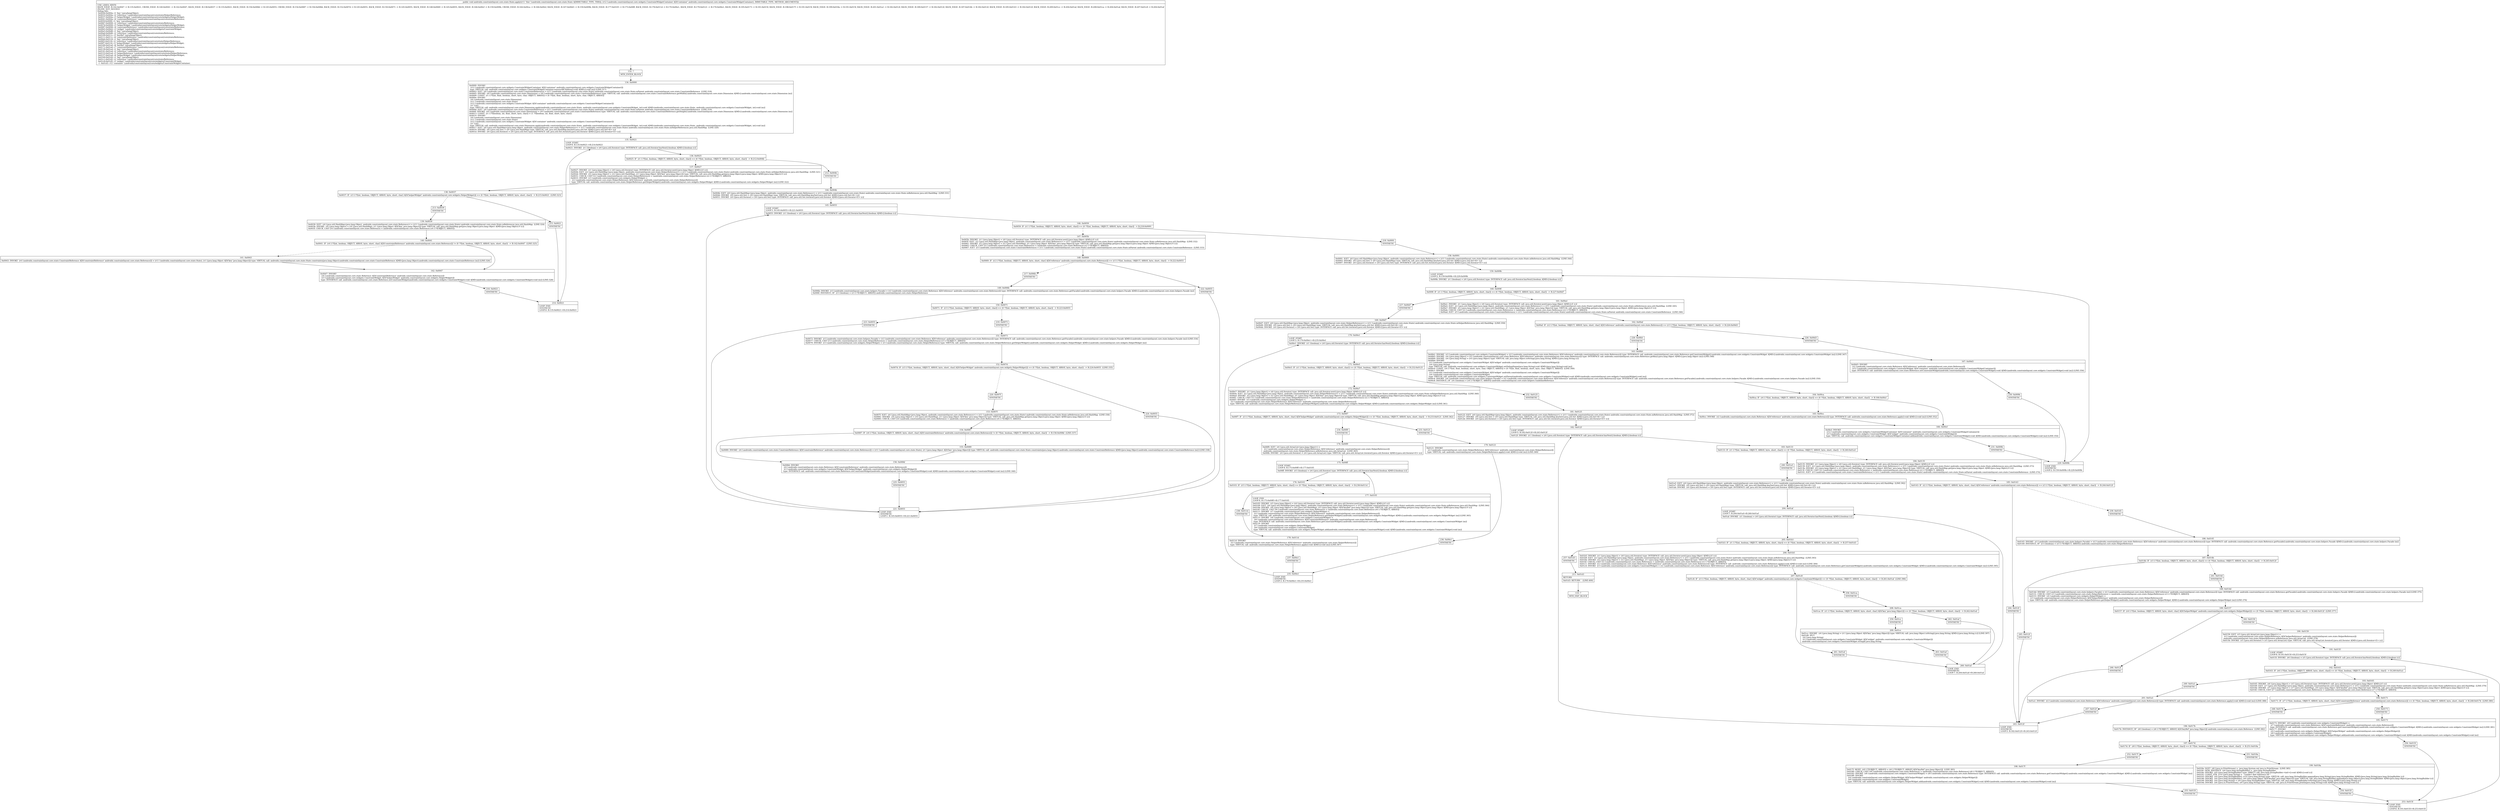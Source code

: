 digraph "CFG forandroidx.constraintlayout.core.state.State.apply(Landroidx\/constraintlayout\/core\/widgets\/ConstraintWidgetContainer;)V" {
Node_132 [shape=record,label="{132\:\ ?|MTH_ENTER_BLOCK\l}"];
Node_134 [shape=record,label="{134\:\ 0x0000|0x0000: INVOKE  \l  (r12 I:androidx.constraintlayout.core.widgets.ConstraintWidgetContainer A[D('container' androidx.constraintlayout.core.widgets.ConstraintWidgetContainer)])\l type: VIRTUAL call: androidx.constraintlayout.core.widgets.ConstraintWidgetContainer.removeAllChildren():void A[MD:():void (m)] (LINE:317)\l0x0003: IGET  (r0 I:androidx.constraintlayout.core.state.ConstraintReference) = (r11 I:androidx.constraintlayout.core.state.State) androidx.constraintlayout.core.state.State.mParent androidx.constraintlayout.core.state.ConstraintReference  (LINE:318)\l0x0005: INVOKE  (r0 I:androidx.constraintlayout.core.state.Dimension) = (r0 I:androidx.constraintlayout.core.state.ConstraintReference) type: VIRTUAL call: androidx.constraintlayout.core.state.ConstraintReference.getWidth():androidx.constraintlayout.core.state.Dimension A[MD:():androidx.constraintlayout.core.state.Dimension (m)]\l0x0009: CONST  (r1 I:??[int, float, boolean, short, byte, char, OBJECT, ARRAY]) = (0 ??[int, float, boolean, short, byte, char, OBJECT, ARRAY]) \l0x000a: INVOKE  \l  (r0 I:androidx.constraintlayout.core.state.Dimension)\l  (r11 I:androidx.constraintlayout.core.state.State)\l  (r12 I:androidx.constraintlayout.core.widgets.ConstraintWidget A[D('container' androidx.constraintlayout.core.widgets.ConstraintWidgetContainer)])\l  (r1 I:int)\l type: VIRTUAL call: androidx.constraintlayout.core.state.Dimension.apply(androidx.constraintlayout.core.state.State, androidx.constraintlayout.core.widgets.ConstraintWidget, int):void A[MD:(androidx.constraintlayout.core.state.State, androidx.constraintlayout.core.widgets.ConstraintWidget, int):void (m)]\l0x000d: IGET  (r0 I:androidx.constraintlayout.core.state.ConstraintReference) = (r11 I:androidx.constraintlayout.core.state.State) androidx.constraintlayout.core.state.State.mParent androidx.constraintlayout.core.state.ConstraintReference  (LINE:319)\l0x000f: INVOKE  (r0 I:androidx.constraintlayout.core.state.Dimension) = (r0 I:androidx.constraintlayout.core.state.ConstraintReference) type: VIRTUAL call: androidx.constraintlayout.core.state.ConstraintReference.getHeight():androidx.constraintlayout.core.state.Dimension A[MD:():androidx.constraintlayout.core.state.Dimension (m)]\l0x0013: CONST  (r1 I:??[boolean, int, float, short, byte, char]) = (1 ??[boolean, int, float, short, byte, char]) \l0x0014: INVOKE  \l  (r0 I:androidx.constraintlayout.core.state.Dimension)\l  (r11 I:androidx.constraintlayout.core.state.State)\l  (r12 I:androidx.constraintlayout.core.widgets.ConstraintWidget A[D('container' androidx.constraintlayout.core.widgets.ConstraintWidgetContainer)])\l  (r1 I:int)\l type: VIRTUAL call: androidx.constraintlayout.core.state.Dimension.apply(androidx.constraintlayout.core.state.State, androidx.constraintlayout.core.widgets.ConstraintWidget, int):void A[MD:(androidx.constraintlayout.core.state.State, androidx.constraintlayout.core.widgets.ConstraintWidget, int):void (m)]\l0x0017: IGET  (r0 I:java.util.HashMap\<java.lang.Object, androidx.constraintlayout.core.state.HelperReference\>) = (r11 I:androidx.constraintlayout.core.state.State) androidx.constraintlayout.core.state.State.mHelperReferences java.util.HashMap  (LINE:320)\l0x0019: INVOKE  (r0 I:java.util.Set) = (r0 I:java.util.HashMap) type: VIRTUAL call: java.util.HashMap.keySet():java.util.Set A[MD:():java.util.Set\<K\> (c)]\l0x001d: INVOKE  (r0 I:java.util.Iterator) = (r0 I:java.util.Set) type: INTERFACE call: java.util.Set.iterator():java.util.Iterator A[MD:():java.util.Iterator\<E\> (c)]\l}"];
Node_135 [shape=record,label="{135\:\ 0x0021|LOOP_START\lLOOP:0: B:135:0x0021\-\>B:214:0x0021\l|0x0021: INVOKE  (r1 I:boolean) = (r0 I:java.util.Iterator) type: INTERFACE call: java.util.Iterator.hasNext():boolean A[MD:():boolean (c)]\l}"];
Node_136 [shape=record,label="{136\:\ 0x0025|0x0025: IF  (r1 I:??[int, boolean, OBJECT, ARRAY, byte, short, char]) == (0 ??[int, boolean, OBJECT, ARRAY, byte, short, char])  \-\> B:212:0x004b \l}"];
Node_137 [shape=record,label="{137\:\ 0x0027|0x0027: INVOKE  (r1 I:java.lang.Object) = (r0 I:java.util.Iterator) type: INTERFACE call: java.util.Iterator.next():java.lang.Object A[MD:():E (c)]\l0x002b: IGET  (r2 I:java.util.HashMap\<java.lang.Object, androidx.constraintlayout.core.state.HelperReference\>) = (r11 I:androidx.constraintlayout.core.state.State) androidx.constraintlayout.core.state.State.mHelperReferences java.util.HashMap  (LINE:321)\l0x002d: INVOKE  (r2 I:java.lang.Object) = (r2 I:java.util.HashMap), (r1 I:java.lang.Object A[D('key' java.lang.Object)]) type: VIRTUAL call: java.util.HashMap.get(java.lang.Object):java.lang.Object A[MD:(java.lang.Object):V (c)]\l0x0031: CHECK_CAST (r2 I:androidx.constraintlayout.core.state.HelperReference) = (androidx.constraintlayout.core.state.HelperReference) (r2 I:??[OBJECT, ARRAY]) \l0x0033: INVOKE  (r3 I:androidx.constraintlayout.core.widgets.HelperWidget) = \l  (r2 I:androidx.constraintlayout.core.state.HelperReference A[D('reference' androidx.constraintlayout.core.state.HelperReference)])\l type: VIRTUAL call: androidx.constraintlayout.core.state.HelperReference.getHelperWidget():androidx.constraintlayout.core.widgets.HelperWidget A[MD:():androidx.constraintlayout.core.widgets.HelperWidget (m)] (LINE:322)\l}"];
Node_138 [shape=record,label="{138\:\ 0x0037|0x0037: IF  (r3 I:??[int, boolean, OBJECT, ARRAY, byte, short, char] A[D('helperWidget' androidx.constraintlayout.core.widgets.HelperWidget)]) == (0 ??[int, boolean, OBJECT, ARRAY, byte, short, char])  \-\> B:215:0x0021  (LINE:323)\l}"];
Node_213 [shape=record,label="{213\:\ 0x0039|SYNTHETIC\l}"];
Node_139 [shape=record,label="{139\:\ 0x0039|0x0039: IGET  (r4 I:java.util.HashMap\<java.lang.Object, androidx.constraintlayout.core.state.Reference\>) = (r11 I:androidx.constraintlayout.core.state.State) androidx.constraintlayout.core.state.State.mReferences java.util.HashMap  (LINE:324)\l0x003b: INVOKE  (r4 I:java.lang.Object) = (r4 I:java.util.HashMap), (r1 I:java.lang.Object A[D('key' java.lang.Object)]) type: VIRTUAL call: java.util.HashMap.get(java.lang.Object):java.lang.Object A[MD:(java.lang.Object):V (c)]\l0x003f: CHECK_CAST (r4 I:androidx.constraintlayout.core.state.Reference) = (androidx.constraintlayout.core.state.Reference) (r4 I:??[OBJECT, ARRAY]) \l}"];
Node_140 [shape=record,label="{140\:\ 0x0041|0x0041: IF  (r4 I:??[int, boolean, OBJECT, ARRAY, byte, short, char] A[D('constraintReference' androidx.constraintlayout.core.state.Reference)]) != (0 ??[int, boolean, OBJECT, ARRAY, byte, short, char])  \-\> B:142:0x0047  (LINE:325)\l}"];
Node_141 [shape=record,label="{141\:\ 0x0043|0x0043: INVOKE  (r4 I:androidx.constraintlayout.core.state.ConstraintReference A[D('constraintReference' androidx.constraintlayout.core.state.Reference)]) = (r11 I:androidx.constraintlayout.core.state.State), (r1 I:java.lang.Object A[D('key' java.lang.Object)]) type: VIRTUAL call: androidx.constraintlayout.core.state.State.constraints(java.lang.Object):androidx.constraintlayout.core.state.ConstraintReference A[MD:(java.lang.Object):androidx.constraintlayout.core.state.ConstraintReference (m)] (LINE:326)\l}"];
Node_142 [shape=record,label="{142\:\ 0x0047|0x0047: INVOKE  \l  (r4 I:androidx.constraintlayout.core.state.Reference A[D('constraintReference' androidx.constraintlayout.core.state.Reference)])\l  (r3 I:androidx.constraintlayout.core.widgets.ConstraintWidget A[D('helperWidget' androidx.constraintlayout.core.widgets.HelperWidget)])\l type: INTERFACE call: androidx.constraintlayout.core.state.Reference.setConstraintWidget(androidx.constraintlayout.core.widgets.ConstraintWidget):void A[MD:(androidx.constraintlayout.core.widgets.ConstraintWidget):void (m)] (LINE:328)\l}"];
Node_216 [shape=record,label="{216\:\ 0x0021|SYNTHETIC\l}"];
Node_214 [shape=record,label="{214\:\ 0x0021|LOOP_END\lSYNTHETIC\lLOOP:0: B:135:0x0021\-\>B:214:0x0021\l}"];
Node_215 [shape=record,label="{215\:\ 0x0021|SYNTHETIC\l}"];
Node_212 [shape=record,label="{212\:\ 0x004b|SYNTHETIC\l}"];
Node_144 [shape=record,label="{144\:\ 0x004b|0x004b: IGET  (r0 I:java.util.HashMap\<java.lang.Object, androidx.constraintlayout.core.state.Reference\>) = (r11 I:androidx.constraintlayout.core.state.State) androidx.constraintlayout.core.state.State.mReferences java.util.HashMap  (LINE:331)\l0x004d: INVOKE  (r0 I:java.util.Set) = (r0 I:java.util.HashMap) type: VIRTUAL call: java.util.HashMap.keySet():java.util.Set A[MD:():java.util.Set\<K\> (c)]\l0x0051: INVOKE  (r0 I:java.util.Iterator) = (r0 I:java.util.Set) type: INTERFACE call: java.util.Set.iterator():java.util.Iterator A[MD:():java.util.Iterator\<E\> (c)]\l}"];
Node_145 [shape=record,label="{145\:\ 0x0055|LOOP_START\lLOOP:1: B:145:0x0055\-\>B:221:0x0055\l|0x0055: INVOKE  (r1 I:boolean) = (r0 I:java.util.Iterator) type: INTERFACE call: java.util.Iterator.hasNext():boolean A[MD:():boolean (c)]\l}"];
Node_146 [shape=record,label="{146\:\ 0x0059|0x0059: IF  (r1 I:??[int, boolean, OBJECT, ARRAY, byte, short, char]) == (0 ??[int, boolean, OBJECT, ARRAY, byte, short, char])  \-\> B:218:0x0091 \l}"];
Node_147 [shape=record,label="{147\:\ 0x005b|0x005b: INVOKE  (r1 I:java.lang.Object) = (r0 I:java.util.Iterator) type: INTERFACE call: java.util.Iterator.next():java.lang.Object A[MD:():E (c)]\l0x005f: IGET  (r2 I:java.util.HashMap\<java.lang.Object, androidx.constraintlayout.core.state.Reference\>) = (r11 I:androidx.constraintlayout.core.state.State) androidx.constraintlayout.core.state.State.mReferences java.util.HashMap  (LINE:332)\l0x0061: INVOKE  (r2 I:java.lang.Object) = (r2 I:java.util.HashMap), (r1 I:java.lang.Object A[D('key' java.lang.Object)]) type: VIRTUAL call: java.util.HashMap.get(java.lang.Object):java.lang.Object A[MD:(java.lang.Object):V (c)]\l0x0065: CHECK_CAST (r2 I:androidx.constraintlayout.core.state.Reference) = (androidx.constraintlayout.core.state.Reference) (r2 I:??[OBJECT, ARRAY]) \l0x0067: IGET  (r3 I:androidx.constraintlayout.core.state.ConstraintReference) = (r11 I:androidx.constraintlayout.core.state.State) androidx.constraintlayout.core.state.State.mParent androidx.constraintlayout.core.state.ConstraintReference  (LINE:333)\l}"];
Node_148 [shape=record,label="{148\:\ 0x0069|0x0069: IF  (r2 I:??[int, boolean, OBJECT, ARRAY, byte, short, char] A[D('reference' androidx.constraintlayout.core.state.Reference)]) == (r3 I:??[int, boolean, OBJECT, ARRAY, byte, short, char])  \-\> B:222:0x0055 \l}"];
Node_217 [shape=record,label="{217\:\ 0x006b|SYNTHETIC\l}"];
Node_149 [shape=record,label="{149\:\ 0x006b|0x006b: INVOKE  (r3 I:androidx.constraintlayout.core.state.helpers.Facade) = (r2 I:androidx.constraintlayout.core.state.Reference A[D('reference' androidx.constraintlayout.core.state.Reference)]) type: INTERFACE call: androidx.constraintlayout.core.state.Reference.getFacade():androidx.constraintlayout.core.state.helpers.Facade A[MD:():androidx.constraintlayout.core.state.helpers.Facade (m)]\l0x006f: INSTANCE_OF  (r3 I:boolean) = (r3 I:??[OBJECT, ARRAY]) androidx.constraintlayout.core.state.HelperReference \l}"];
Node_150 [shape=record,label="{150\:\ 0x0071|0x0071: IF  (r3 I:??[int, boolean, OBJECT, ARRAY, byte, short, char]) == (0 ??[int, boolean, OBJECT, ARRAY, byte, short, char])  \-\> B:223:0x0055 \l}"];
Node_219 [shape=record,label="{219\:\ 0x0073|SYNTHETIC\l}"];
Node_151 [shape=record,label="{151\:\ 0x0073|0x0073: INVOKE  (r3 I:androidx.constraintlayout.core.state.helpers.Facade) = (r2 I:androidx.constraintlayout.core.state.Reference A[D('reference' androidx.constraintlayout.core.state.Reference)]) type: INTERFACE call: androidx.constraintlayout.core.state.Reference.getFacade():androidx.constraintlayout.core.state.helpers.Facade A[MD:():androidx.constraintlayout.core.state.helpers.Facade (m)] (LINE:334)\l0x0077: CHECK_CAST (r3 I:androidx.constraintlayout.core.state.HelperReference) = (androidx.constraintlayout.core.state.HelperReference) (r3 I:??[OBJECT, ARRAY]) \l0x0079: INVOKE  (r3 I:androidx.constraintlayout.core.widgets.HelperWidget) = (r3 I:androidx.constraintlayout.core.state.HelperReference) type: VIRTUAL call: androidx.constraintlayout.core.state.HelperReference.getHelperWidget():androidx.constraintlayout.core.widgets.HelperWidget A[MD:():androidx.constraintlayout.core.widgets.HelperWidget (m)]\l}"];
Node_152 [shape=record,label="{152\:\ 0x007d|0x007d: IF  (r3 I:??[int, boolean, OBJECT, ARRAY, byte, short, char] A[D('helperWidget' androidx.constraintlayout.core.widgets.HelperWidget)]) == (0 ??[int, boolean, OBJECT, ARRAY, byte, short, char])  \-\> B:224:0x0055  (LINE:335)\l}"];
Node_220 [shape=record,label="{220\:\ 0x007f|SYNTHETIC\l}"];
Node_153 [shape=record,label="{153\:\ 0x007f|0x007f: IGET  (r4 I:java.util.HashMap\<java.lang.Object, androidx.constraintlayout.core.state.Reference\>) = (r11 I:androidx.constraintlayout.core.state.State) androidx.constraintlayout.core.state.State.mReferences java.util.HashMap  (LINE:336)\l0x0081: INVOKE  (r4 I:java.lang.Object) = (r4 I:java.util.HashMap), (r1 I:java.lang.Object A[D('key' java.lang.Object)]) type: VIRTUAL call: java.util.HashMap.get(java.lang.Object):java.lang.Object A[MD:(java.lang.Object):V (c)]\l0x0085: CHECK_CAST (r4 I:androidx.constraintlayout.core.state.Reference) = (androidx.constraintlayout.core.state.Reference) (r4 I:??[OBJECT, ARRAY]) \l}"];
Node_154 [shape=record,label="{154\:\ 0x0087|0x0087: IF  (r4 I:??[int, boolean, OBJECT, ARRAY, byte, short, char] A[D('constraintReference' androidx.constraintlayout.core.state.Reference)]) != (0 ??[int, boolean, OBJECT, ARRAY, byte, short, char])  \-\> B:156:0x008d  (LINE:337)\l}"];
Node_155 [shape=record,label="{155\:\ 0x0089|0x0089: INVOKE  (r4 I:androidx.constraintlayout.core.state.ConstraintReference A[D('constraintReference' androidx.constraintlayout.core.state.Reference)]) = (r11 I:androidx.constraintlayout.core.state.State), (r1 I:java.lang.Object A[D('key' java.lang.Object)]) type: VIRTUAL call: androidx.constraintlayout.core.state.State.constraints(java.lang.Object):androidx.constraintlayout.core.state.ConstraintReference A[MD:(java.lang.Object):androidx.constraintlayout.core.state.ConstraintReference (m)] (LINE:338)\l}"];
Node_156 [shape=record,label="{156\:\ 0x008d|0x008d: INVOKE  \l  (r4 I:androidx.constraintlayout.core.state.Reference A[D('constraintReference' androidx.constraintlayout.core.state.Reference)])\l  (r3 I:androidx.constraintlayout.core.widgets.ConstraintWidget A[D('helperWidget' androidx.constraintlayout.core.widgets.HelperWidget)])\l type: INTERFACE call: androidx.constraintlayout.core.state.Reference.setConstraintWidget(androidx.constraintlayout.core.widgets.ConstraintWidget):void A[MD:(androidx.constraintlayout.core.widgets.ConstraintWidget):void (m)] (LINE:340)\l}"];
Node_225 [shape=record,label="{225\:\ 0x0055|SYNTHETIC\l}"];
Node_221 [shape=record,label="{221\:\ 0x0055|LOOP_END\lSYNTHETIC\lLOOP:1: B:145:0x0055\-\>B:221:0x0055\l}"];
Node_224 [shape=record,label="{224\:\ 0x0055|SYNTHETIC\l}"];
Node_223 [shape=record,label="{223\:\ 0x0055|SYNTHETIC\l}"];
Node_222 [shape=record,label="{222\:\ 0x0055|SYNTHETIC\l}"];
Node_218 [shape=record,label="{218\:\ 0x0091|SYNTHETIC\l}"];
Node_158 [shape=record,label="{158\:\ 0x0091|0x0091: IGET  (r0 I:java.util.HashMap\<java.lang.Object, androidx.constraintlayout.core.state.Reference\>) = (r11 I:androidx.constraintlayout.core.state.State) androidx.constraintlayout.core.state.State.mReferences java.util.HashMap  (LINE:344)\l0x0093: INVOKE  (r0 I:java.util.Set) = (r0 I:java.util.HashMap) type: VIRTUAL call: java.util.HashMap.keySet():java.util.Set A[MD:():java.util.Set\<K\> (c)]\l0x0097: INVOKE  (r0 I:java.util.Iterator) = (r0 I:java.util.Set) type: INTERFACE call: java.util.Set.iterator():java.util.Iterator A[MD:():java.util.Iterator\<E\> (c)]\l}"];
Node_159 [shape=record,label="{159\:\ 0x009b|LOOP_START\lLOOP:2: B:159:0x009b\-\>B:229:0x009b\l|0x009b: INVOKE  (r1 I:boolean) = (r0 I:java.util.Iterator) type: INTERFACE call: java.util.Iterator.hasNext():boolean A[MD:():boolean (c)]\l}"];
Node_160 [shape=record,label="{160\:\ 0x009f|0x009f: IF  (r1 I:??[int, boolean, OBJECT, ARRAY, byte, short, char]) == (0 ??[int, boolean, OBJECT, ARRAY, byte, short, char])  \-\> B:227:0x00d7 \l}"];
Node_161 [shape=record,label="{161\:\ 0x00a1|0x00a1: INVOKE  (r1 I:java.lang.Object) = (r0 I:java.util.Iterator) type: INTERFACE call: java.util.Iterator.next():java.lang.Object A[MD:():E (c)]\l0x00a5: IGET  (r2 I:java.util.HashMap\<java.lang.Object, androidx.constraintlayout.core.state.Reference\>) = (r11 I:androidx.constraintlayout.core.state.State) androidx.constraintlayout.core.state.State.mReferences java.util.HashMap  (LINE:345)\l0x00a7: INVOKE  (r2 I:java.lang.Object) = (r2 I:java.util.HashMap), (r1 I:java.lang.Object A[D('key' java.lang.Object)]) type: VIRTUAL call: java.util.HashMap.get(java.lang.Object):java.lang.Object A[MD:(java.lang.Object):V (c)]\l0x00ab: CHECK_CAST (r2 I:androidx.constraintlayout.core.state.Reference) = (androidx.constraintlayout.core.state.Reference) (r2 I:??[OBJECT, ARRAY]) \l0x00ad: IGET  (r3 I:androidx.constraintlayout.core.state.ConstraintReference) = (r11 I:androidx.constraintlayout.core.state.State) androidx.constraintlayout.core.state.State.mParent androidx.constraintlayout.core.state.ConstraintReference  (LINE:346)\l}"];
Node_162 [shape=record,label="{162\:\ 0x00af|0x00af: IF  (r2 I:??[int, boolean, OBJECT, ARRAY, byte, short, char] A[D('reference' androidx.constraintlayout.core.state.Reference)]) == (r3 I:??[int, boolean, OBJECT, ARRAY, byte, short, char])  \-\> B:226:0x00d3 \l}"];
Node_226 [shape=record,label="{226\:\ 0x00d3|SYNTHETIC\l}"];
Node_167 [shape=record,label="{167\:\ 0x00d3|0x00d3: INVOKE  \l  (r2 I:androidx.constraintlayout.core.state.Reference A[D('reference' androidx.constraintlayout.core.state.Reference)])\l  (r12 I:androidx.constraintlayout.core.widgets.ConstraintWidget A[D('container' androidx.constraintlayout.core.widgets.ConstraintWidgetContainer)])\l type: INTERFACE call: androidx.constraintlayout.core.state.Reference.setConstraintWidget(androidx.constraintlayout.core.widgets.ConstraintWidget):void A[MD:(androidx.constraintlayout.core.widgets.ConstraintWidget):void (m)] (LINE:356)\l}"];
Node_230 [shape=record,label="{230\:\ 0x009b|SYNTHETIC\l}"];
Node_229 [shape=record,label="{229\:\ 0x009b|LOOP_END\lSYNTHETIC\lLOOP:2: B:159:0x009b\-\>B:229:0x009b\l}"];
Node_228 [shape=record,label="{228\:\ 0x00b1|SYNTHETIC\l}"];
Node_163 [shape=record,label="{163\:\ 0x00b1|0x00b1: INVOKE  (r3 I:androidx.constraintlayout.core.widgets.ConstraintWidget) = (r2 I:androidx.constraintlayout.core.state.Reference A[D('reference' androidx.constraintlayout.core.state.Reference)]) type: INTERFACE call: androidx.constraintlayout.core.state.Reference.getConstraintWidget():androidx.constraintlayout.core.widgets.ConstraintWidget A[MD:():androidx.constraintlayout.core.widgets.ConstraintWidget (m)] (LINE:347)\l0x00b5: INVOKE  (r4 I:java.lang.Object) = (r2 I:androidx.constraintlayout.core.state.Reference A[D('reference' androidx.constraintlayout.core.state.Reference)]) type: INTERFACE call: androidx.constraintlayout.core.state.Reference.getKey():java.lang.Object A[MD:():java.lang.Object (m)] (LINE:348)\l0x00b9: INVOKE  (r4 I:java.lang.String) = (r4 I:java.lang.Object) type: VIRTUAL call: java.lang.Object.toString():java.lang.String A[MD:():java.lang.String (c)]\l0x00bd: INVOKE  \l  (r3 I:androidx.constraintlayout.core.widgets.ConstraintWidget A[D('widget' androidx.constraintlayout.core.widgets.ConstraintWidget)])\l  (r4 I:java.lang.String)\l type: VIRTUAL call: androidx.constraintlayout.core.widgets.ConstraintWidget.setDebugName(java.lang.String):void A[MD:(java.lang.String):void (m)]\l0x00c0: CONST  (r4 I:??[int, float, boolean, short, byte, char, OBJECT, ARRAY]) = (0 ??[int, float, boolean, short, byte, char, OBJECT, ARRAY])  (LINE:349)\l0x00c1: INVOKE  \l  (r3 I:androidx.constraintlayout.core.widgets.ConstraintWidget A[D('widget' androidx.constraintlayout.core.widgets.ConstraintWidget)])\l  (r4 I:androidx.constraintlayout.core.widgets.ConstraintWidget)\l type: VIRTUAL call: androidx.constraintlayout.core.widgets.ConstraintWidget.setParent(androidx.constraintlayout.core.widgets.ConstraintWidget):void A[MD:(androidx.constraintlayout.core.widgets.ConstraintWidget):void (m)]\l0x00c4: INVOKE  (r4 I:androidx.constraintlayout.core.state.helpers.Facade) = (r2 I:androidx.constraintlayout.core.state.Reference A[D('reference' androidx.constraintlayout.core.state.Reference)]) type: INTERFACE call: androidx.constraintlayout.core.state.Reference.getFacade():androidx.constraintlayout.core.state.helpers.Facade A[MD:():androidx.constraintlayout.core.state.helpers.Facade (m)] (LINE:350)\l0x00c8: INSTANCE_OF  (r4 I:boolean) = (r4 I:??[OBJECT, ARRAY]) androidx.constraintlayout.core.state.helpers.GuidelineReference \l}"];
Node_164 [shape=record,label="{164\:\ 0x00ca|0x00ca: IF  (r4 I:??[int, boolean, OBJECT, ARRAY, byte, short, char]) == (0 ??[int, boolean, OBJECT, ARRAY, byte, short, char])  \-\> B:166:0x00cf \l}"];
Node_165 [shape=record,label="{165\:\ 0x00cc|0x00cc: INVOKE  (r2 I:androidx.constraintlayout.core.state.Reference A[D('reference' androidx.constraintlayout.core.state.Reference)]) type: INTERFACE call: androidx.constraintlayout.core.state.Reference.apply():void A[MD:():void (m)] (LINE:352)\l}"];
Node_166 [shape=record,label="{166\:\ 0x00cf|0x00cf: INVOKE  \l  (r12 I:androidx.constraintlayout.core.widgets.ConstraintWidgetContainer A[D('container' androidx.constraintlayout.core.widgets.ConstraintWidgetContainer)])\l  (r3 I:androidx.constraintlayout.core.widgets.ConstraintWidget A[D('widget' androidx.constraintlayout.core.widgets.ConstraintWidget)])\l type: VIRTUAL call: androidx.constraintlayout.core.widgets.ConstraintWidgetContainer.add(androidx.constraintlayout.core.widgets.ConstraintWidget):void A[MD:(androidx.constraintlayout.core.widgets.ConstraintWidget):void (m)] (LINE:354)\l}"];
Node_231 [shape=record,label="{231\:\ 0x009b|SYNTHETIC\l}"];
Node_227 [shape=record,label="{227\:\ 0x00d7|SYNTHETIC\l}"];
Node_169 [shape=record,label="{169\:\ 0x00d7|0x00d7: IGET  (r0 I:java.util.HashMap\<java.lang.Object, androidx.constraintlayout.core.state.HelperReference\>) = (r11 I:androidx.constraintlayout.core.state.State) androidx.constraintlayout.core.state.State.mHelperReferences java.util.HashMap  (LINE:359)\l0x00d9: INVOKE  (r0 I:java.util.Set) = (r0 I:java.util.HashMap) type: VIRTUAL call: java.util.HashMap.keySet():java.util.Set A[MD:():java.util.Set\<K\> (c)]\l0x00dd: INVOKE  (r0 I:java.util.Iterator) = (r0 I:java.util.Set) type: INTERFACE call: java.util.Set.iterator():java.util.Iterator A[MD:():java.util.Iterator\<E\> (c)]\l}"];
Node_170 [shape=record,label="{170\:\ 0x00e1|LOOP_START\lLOOP:3: B:170:0x00e1\-\>B:235:0x00e1\l|0x00e1: INVOKE  (r1 I:boolean) = (r0 I:java.util.Iterator) type: INTERFACE call: java.util.Iterator.hasNext():boolean A[MD:():boolean (c)]\l}"];
Node_171 [shape=record,label="{171\:\ 0x00e5|0x00e5: IF  (r1 I:??[int, boolean, OBJECT, ARRAY, byte, short, char]) == (0 ??[int, boolean, OBJECT, ARRAY, byte, short, char])  \-\> B:232:0x0125 \l}"];
Node_172 [shape=record,label="{172\:\ 0x00e7|0x00e7: INVOKE  (r1 I:java.lang.Object) = (r0 I:java.util.Iterator) type: INTERFACE call: java.util.Iterator.next():java.lang.Object A[MD:():E (c)]\l0x00eb: IGET  (r2 I:java.util.HashMap\<java.lang.Object, androidx.constraintlayout.core.state.HelperReference\>) = (r11 I:androidx.constraintlayout.core.state.State) androidx.constraintlayout.core.state.State.mHelperReferences java.util.HashMap  (LINE:360)\l0x00ed: INVOKE  (r2 I:java.lang.Object) = (r2 I:java.util.HashMap), (r1 I:java.lang.Object A[D('key' java.lang.Object)]) type: VIRTUAL call: java.util.HashMap.get(java.lang.Object):java.lang.Object A[MD:(java.lang.Object):V (c)]\l0x00f1: CHECK_CAST (r2 I:androidx.constraintlayout.core.state.HelperReference) = (androidx.constraintlayout.core.state.HelperReference) (r2 I:??[OBJECT, ARRAY]) \l0x00f3: INVOKE  (r3 I:androidx.constraintlayout.core.widgets.HelperWidget) = \l  (r2 I:androidx.constraintlayout.core.state.HelperReference A[D('reference' androidx.constraintlayout.core.state.HelperReference)])\l type: VIRTUAL call: androidx.constraintlayout.core.state.HelperReference.getHelperWidget():androidx.constraintlayout.core.widgets.HelperWidget A[MD:():androidx.constraintlayout.core.widgets.HelperWidget (m)] (LINE:361)\l}"];
Node_173 [shape=record,label="{173\:\ 0x00f7|0x00f7: IF  (r3 I:??[int, boolean, OBJECT, ARRAY, byte, short, char] A[D('helperWidget' androidx.constraintlayout.core.widgets.HelperWidget)]) == (0 ??[int, boolean, OBJECT, ARRAY, byte, short, char])  \-\> B:233:0x0121  (LINE:362)\l}"];
Node_233 [shape=record,label="{233\:\ 0x0121|SYNTHETIC\l}"];
Node_179 [shape=record,label="{179\:\ 0x0121|0x0121: INVOKE  \l  (r2 I:androidx.constraintlayout.core.state.HelperReference A[D('reference' androidx.constraintlayout.core.state.HelperReference)])\l type: VIRTUAL call: androidx.constraintlayout.core.state.HelperReference.apply():void A[MD:():void (m)] (LINE:369)\l}"];
Node_236 [shape=record,label="{236\:\ 0x00e1|SYNTHETIC\l}"];
Node_235 [shape=record,label="{235\:\ 0x00e1|LOOP_END\lSYNTHETIC\lLOOP:3: B:170:0x00e1\-\>B:235:0x00e1\l}"];
Node_234 [shape=record,label="{234\:\ 0x00f9|SYNTHETIC\l}"];
Node_174 [shape=record,label="{174\:\ 0x00f9|0x00f9: IGET  (r4 I:java.util.ArrayList\<java.lang.Object\>) = \l  (r2 I:androidx.constraintlayout.core.state.HelperReference A[D('reference' androidx.constraintlayout.core.state.HelperReference)])\l androidx.constraintlayout.core.state.HelperReference.mReferences java.util.ArrayList  (LINE:363)\l0x00fb: INVOKE  (r4 I:java.util.Iterator) = (r4 I:java.util.ArrayList) type: VIRTUAL call: java.util.ArrayList.iterator():java.util.Iterator A[MD:():java.util.Iterator\<E\> (c)]\l}"];
Node_175 [shape=record,label="{175\:\ 0x00ff|LOOP_START\lLOOP:4: B:175:0x00ff\-\>B:177:0x0105\l|0x00ff: INVOKE  (r5 I:boolean) = (r4 I:java.util.Iterator) type: INTERFACE call: java.util.Iterator.hasNext():boolean A[MD:():boolean (c)]\l}"];
Node_176 [shape=record,label="{176\:\ 0x0103|0x0103: IF  (r5 I:??[int, boolean, OBJECT, ARRAY, byte, short, char]) == (0 ??[int, boolean, OBJECT, ARRAY, byte, short, char])  \-\> B:238:0x011d \l}"];
Node_177 [shape=record,label="{177\:\ 0x0105|LOOP_END\lLOOP:4: B:175:0x00ff\-\>B:177:0x0105\l|0x0105: INVOKE  (r5 I:java.lang.Object) = (r4 I:java.util.Iterator) type: INTERFACE call: java.util.Iterator.next():java.lang.Object A[MD:():E (c)]\l0x0109: IGET  (r6 I:java.util.HashMap\<java.lang.Object, androidx.constraintlayout.core.state.Reference\>) = (r11 I:androidx.constraintlayout.core.state.State) androidx.constraintlayout.core.state.State.mReferences java.util.HashMap  (LINE:364)\l0x010b: INVOKE  (r6 I:java.lang.Object) = (r6 I:java.util.HashMap), (r5 I:java.lang.Object A[D('keyRef' java.lang.Object)]) type: VIRTUAL call: java.util.HashMap.get(java.lang.Object):java.lang.Object A[MD:(java.lang.Object):V (c)]\l0x010f: CHECK_CAST (r6 I:androidx.constraintlayout.core.state.Reference) = (androidx.constraintlayout.core.state.Reference) (r6 I:??[OBJECT, ARRAY]) \l0x0111: INVOKE  (r7 I:androidx.constraintlayout.core.widgets.HelperWidget) = \l  (r2 I:androidx.constraintlayout.core.state.HelperReference A[D('reference' androidx.constraintlayout.core.state.HelperReference)])\l type: VIRTUAL call: androidx.constraintlayout.core.state.HelperReference.getHelperWidget():androidx.constraintlayout.core.widgets.HelperWidget A[MD:():androidx.constraintlayout.core.widgets.HelperWidget (m)] (LINE:365)\l0x0115: INVOKE  (r8 I:androidx.constraintlayout.core.widgets.ConstraintWidget) = \l  (r6 I:androidx.constraintlayout.core.state.Reference A[D('constraintReference' androidx.constraintlayout.core.state.Reference)])\l type: INTERFACE call: androidx.constraintlayout.core.state.Reference.getConstraintWidget():androidx.constraintlayout.core.widgets.ConstraintWidget A[MD:():androidx.constraintlayout.core.widgets.ConstraintWidget (m)]\l0x0119: INVOKE  \l  (r7 I:androidx.constraintlayout.core.widgets.HelperWidget)\l  (r8 I:androidx.constraintlayout.core.widgets.ConstraintWidget)\l type: VIRTUAL call: androidx.constraintlayout.core.widgets.HelperWidget.add(androidx.constraintlayout.core.widgets.ConstraintWidget):void A[MD:(androidx.constraintlayout.core.widgets.ConstraintWidget):void (m)]\l}"];
Node_238 [shape=record,label="{238\:\ 0x011d|SYNTHETIC\l}"];
Node_178 [shape=record,label="{178\:\ 0x011d|0x011d: INVOKE  \l  (r2 I:androidx.constraintlayout.core.state.HelperReference A[D('reference' androidx.constraintlayout.core.state.HelperReference)])\l type: VIRTUAL call: androidx.constraintlayout.core.state.HelperReference.apply():void A[MD:():void (m)] (LINE:367)\l}"];
Node_237 [shape=record,label="{237\:\ 0x00e1|SYNTHETIC\l}"];
Node_232 [shape=record,label="{232\:\ 0x0125|SYNTHETIC\l}"];
Node_181 [shape=record,label="{181\:\ 0x0125|0x0125: IGET  (r0 I:java.util.HashMap\<java.lang.Object, androidx.constraintlayout.core.state.Reference\>) = (r11 I:androidx.constraintlayout.core.state.State) androidx.constraintlayout.core.state.State.mReferences java.util.HashMap  (LINE:372)\l0x0127: INVOKE  (r0 I:java.util.Set) = (r0 I:java.util.HashMap) type: VIRTUAL call: java.util.HashMap.keySet():java.util.Set A[MD:():java.util.Set\<K\> (c)]\l0x012b: INVOKE  (r0 I:java.util.Iterator) = (r0 I:java.util.Set) type: INTERFACE call: java.util.Set.iterator():java.util.Iterator A[MD:():java.util.Iterator\<E\> (c)]\l}"];
Node_182 [shape=record,label="{182\:\ 0x012f|LOOP_START\lLOOP:5: B:182:0x012f\-\>B:243:0x012f\l|0x012f: INVOKE  (r1 I:boolean) = (r0 I:java.util.Iterator) type: INTERFACE call: java.util.Iterator.hasNext():boolean A[MD:():boolean (c)]\l}"];
Node_183 [shape=record,label="{183\:\ 0x0133|0x0133: IF  (r1 I:??[int, boolean, OBJECT, ARRAY, byte, short, char]) == (0 ??[int, boolean, OBJECT, ARRAY, byte, short, char])  \-\> B:240:0x01a5 \l}"];
Node_184 [shape=record,label="{184\:\ 0x0135|0x0135: INVOKE  (r1 I:java.lang.Object) = (r0 I:java.util.Iterator) type: INTERFACE call: java.util.Iterator.next():java.lang.Object A[MD:():E (c)]\l0x0139: IGET  (r2 I:java.util.HashMap\<java.lang.Object, androidx.constraintlayout.core.state.Reference\>) = (r11 I:androidx.constraintlayout.core.state.State) androidx.constraintlayout.core.state.State.mReferences java.util.HashMap  (LINE:373)\l0x013b: INVOKE  (r2 I:java.lang.Object) = (r2 I:java.util.HashMap), (r1 I:java.lang.Object A[D('key' java.lang.Object)]) type: VIRTUAL call: java.util.HashMap.get(java.lang.Object):java.lang.Object A[MD:(java.lang.Object):V (c)]\l0x013f: CHECK_CAST (r2 I:androidx.constraintlayout.core.state.Reference) = (androidx.constraintlayout.core.state.Reference) (r2 I:??[OBJECT, ARRAY]) \l0x0141: IGET  (r3 I:androidx.constraintlayout.core.state.ConstraintReference) = (r11 I:androidx.constraintlayout.core.state.State) androidx.constraintlayout.core.state.State.mParent androidx.constraintlayout.core.state.ConstraintReference  (LINE:374)\l}"];
Node_185 [shape=record,label="{185\:\ 0x0143|0x0143: IF  (r2 I:??[int, boolean, OBJECT, ARRAY, byte, short, char] A[D('reference' androidx.constraintlayout.core.state.Reference)]) == (r3 I:??[int, boolean, OBJECT, ARRAY, byte, short, char])  \-\> B:244:0x012f \l}"];
Node_239 [shape=record,label="{239\:\ 0x0145|SYNTHETIC\l}"];
Node_186 [shape=record,label="{186\:\ 0x0145|0x0145: INVOKE  (r3 I:androidx.constraintlayout.core.state.helpers.Facade) = (r2 I:androidx.constraintlayout.core.state.Reference A[D('reference' androidx.constraintlayout.core.state.Reference)]) type: INTERFACE call: androidx.constraintlayout.core.state.Reference.getFacade():androidx.constraintlayout.core.state.helpers.Facade A[MD:():androidx.constraintlayout.core.state.helpers.Facade (m)]\l0x0149: INSTANCE_OF  (r3 I:boolean) = (r3 I:??[OBJECT, ARRAY]) androidx.constraintlayout.core.state.HelperReference \l}"];
Node_187 [shape=record,label="{187\:\ 0x014b|0x014b: IF  (r3 I:??[int, boolean, OBJECT, ARRAY, byte, short, char]) == (0 ??[int, boolean, OBJECT, ARRAY, byte, short, char])  \-\> B:245:0x012f \l}"];
Node_241 [shape=record,label="{241\:\ 0x014d|SYNTHETIC\l}"];
Node_188 [shape=record,label="{188\:\ 0x014d|0x014d: INVOKE  (r3 I:androidx.constraintlayout.core.state.helpers.Facade) = (r2 I:androidx.constraintlayout.core.state.Reference A[D('reference' androidx.constraintlayout.core.state.Reference)]) type: INTERFACE call: androidx.constraintlayout.core.state.Reference.getFacade():androidx.constraintlayout.core.state.helpers.Facade A[MD:():androidx.constraintlayout.core.state.helpers.Facade (m)] (LINE:375)\l0x0151: CHECK_CAST (r3 I:androidx.constraintlayout.core.state.HelperReference) = (androidx.constraintlayout.core.state.HelperReference) (r3 I:??[OBJECT, ARRAY]) \l0x0153: INVOKE  (r4 I:androidx.constraintlayout.core.widgets.HelperWidget) = \l  (r3 I:androidx.constraintlayout.core.state.HelperReference A[D('helperReference' androidx.constraintlayout.core.state.HelperReference)])\l type: VIRTUAL call: androidx.constraintlayout.core.state.HelperReference.getHelperWidget():androidx.constraintlayout.core.widgets.HelperWidget A[MD:():androidx.constraintlayout.core.widgets.HelperWidget (m)] (LINE:376)\l}"];
Node_189 [shape=record,label="{189\:\ 0x0157|0x0157: IF  (r4 I:??[int, boolean, OBJECT, ARRAY, byte, short, char] A[D('helperWidget' androidx.constraintlayout.core.widgets.HelperWidget)]) == (0 ??[int, boolean, OBJECT, ARRAY, byte, short, char])  \-\> B:246:0x012f  (LINE:377)\l}"];
Node_242 [shape=record,label="{242\:\ 0x0159|SYNTHETIC\l}"];
Node_190 [shape=record,label="{190\:\ 0x0159|0x0159: IGET  (r5 I:java.util.ArrayList\<java.lang.Object\>) = \l  (r3 I:androidx.constraintlayout.core.state.HelperReference A[D('helperReference' androidx.constraintlayout.core.state.HelperReference)])\l androidx.constraintlayout.core.state.HelperReference.mReferences java.util.ArrayList  (LINE:378)\l0x015b: INVOKE  (r5 I:java.util.Iterator) = (r5 I:java.util.ArrayList) type: VIRTUAL call: java.util.ArrayList.iterator():java.util.Iterator A[MD:():java.util.Iterator\<E\> (c)]\l}"];
Node_191 [shape=record,label="{191\:\ 0x015f|LOOP_START\lLOOP:6: B:191:0x015f\-\>B:253:0x015f\l|0x015f: INVOKE  (r6 I:boolean) = (r5 I:java.util.Iterator) type: INTERFACE call: java.util.Iterator.hasNext():boolean A[MD:():boolean (c)]\l}"];
Node_192 [shape=record,label="{192\:\ 0x0163|0x0163: IF  (r6 I:??[int, boolean, OBJECT, ARRAY, byte, short, char]) == (0 ??[int, boolean, OBJECT, ARRAY, byte, short, char])  \-\> B:249:0x01a1 \l}"];
Node_193 [shape=record,label="{193\:\ 0x0165|0x0165: INVOKE  (r6 I:java.lang.Object) = (r5 I:java.util.Iterator) type: INTERFACE call: java.util.Iterator.next():java.lang.Object A[MD:():E (c)]\l0x0169: IGET  (r7 I:java.util.HashMap\<java.lang.Object, androidx.constraintlayout.core.state.Reference\>) = (r11 I:androidx.constraintlayout.core.state.State) androidx.constraintlayout.core.state.State.mReferences java.util.HashMap  (LINE:379)\l0x016b: INVOKE  (r7 I:java.lang.Object) = (r7 I:java.util.HashMap), (r6 I:java.lang.Object A[D('keyRef' java.lang.Object)]) type: VIRTUAL call: java.util.HashMap.get(java.lang.Object):java.lang.Object A[MD:(java.lang.Object):V (c)]\l0x016f: CHECK_CAST (r7 I:androidx.constraintlayout.core.state.Reference) = (androidx.constraintlayout.core.state.Reference) (r7 I:??[OBJECT, ARRAY]) \l}"];
Node_194 [shape=record,label="{194\:\ 0x0171|0x0171: IF  (r7 I:??[int, boolean, OBJECT, ARRAY, byte, short, char] A[D('constraintReference' androidx.constraintlayout.core.state.Reference)]) == (0 ??[int, boolean, OBJECT, ARRAY, byte, short, char])  \-\> B:248:0x017b  (LINE:380)\l}"];
Node_248 [shape=record,label="{248\:\ 0x017b|SYNTHETIC\l}"];
Node_196 [shape=record,label="{196\:\ 0x017b|0x017b: INSTANCE_OF  (r8 I:boolean) = (r6 I:??[OBJECT, ARRAY] A[D('keyRef' java.lang.Object)]) androidx.constraintlayout.core.state.Reference  (LINE:382)\l}"];
Node_197 [shape=record,label="{197\:\ 0x017d|0x017d: IF  (r8 I:??[int, boolean, OBJECT, ARRAY, byte, short, char]) == (0 ??[int, boolean, OBJECT, ARRAY, byte, short, char])  \-\> B:251:0x018a \l}"];
Node_251 [shape=record,label="{251\:\ 0x018a|SYNTHETIC\l}"];
Node_199 [shape=record,label="{199\:\ 0x018a|0x018a: SGET  (r8 I:java.io.PrintStream) =  java.lang.System.out java.io.PrintStream  (LINE:385)\l0x018c: NEW_INSTANCE  (r9 I:java.lang.StringBuilder) =  java.lang.StringBuilder \l0x018e: INVOKE  (r9 I:java.lang.StringBuilder) type: DIRECT call: java.lang.StringBuilder.\<init\>():void A[MD:():void (c)]\l0x0191: CONST_STR  (r10 I:java.lang.String) =  \"couldn't find reference for \" \l0x0193: INVOKE  (r9 I:java.lang.StringBuilder), (r10 I:java.lang.String) type: VIRTUAL call: java.lang.StringBuilder.append(java.lang.String):java.lang.StringBuilder A[MD:(java.lang.String):java.lang.StringBuilder (c)]\l0x0196: INVOKE  (r9 I:java.lang.StringBuilder), (r6 I:java.lang.Object A[D('keyRef' java.lang.Object)]) type: VIRTUAL call: java.lang.StringBuilder.append(java.lang.Object):java.lang.StringBuilder A[MD:(java.lang.Object):java.lang.StringBuilder (c)]\l0x0199: INVOKE  (r9 I:java.lang.String) = (r9 I:java.lang.StringBuilder) type: VIRTUAL call: java.lang.StringBuilder.toString():java.lang.String A[MD:():java.lang.String (c)]\l0x019d: INVOKE  (r8 I:java.io.PrintStream), (r9 I:java.lang.String) type: VIRTUAL call: java.io.PrintStream.println(java.lang.String):void A[MD:(java.lang.String):void (c)]\l}"];
Node_254 [shape=record,label="{254\:\ 0x015f|SYNTHETIC\l}"];
Node_253 [shape=record,label="{253\:\ 0x015f|LOOP_END\lSYNTHETIC\lLOOP:6: B:191:0x015f\-\>B:253:0x015f\l}"];
Node_252 [shape=record,label="{252\:\ 0x017f|SYNTHETIC\l}"];
Node_198 [shape=record,label="{198\:\ 0x017f|0x017f: MOVE  (r8 I:??[OBJECT, ARRAY]) = (r6 I:??[OBJECT, ARRAY] A[D('keyRef' java.lang.Object)])  (LINE:383)\l0x0180: CHECK_CAST (r8 I:androidx.constraintlayout.core.state.Reference) = (androidx.constraintlayout.core.state.Reference) (r8 I:??[OBJECT, ARRAY]) \l0x0182: INVOKE  (r8 I:androidx.constraintlayout.core.widgets.ConstraintWidget) = (r8 I:androidx.constraintlayout.core.state.Reference) type: INTERFACE call: androidx.constraintlayout.core.state.Reference.getConstraintWidget():androidx.constraintlayout.core.widgets.ConstraintWidget A[MD:():androidx.constraintlayout.core.widgets.ConstraintWidget (m)]\l0x0186: INVOKE  \l  (r4 I:androidx.constraintlayout.core.widgets.HelperWidget A[D('helperWidget' androidx.constraintlayout.core.widgets.HelperWidget)])\l  (r8 I:androidx.constraintlayout.core.widgets.ConstraintWidget)\l type: VIRTUAL call: androidx.constraintlayout.core.widgets.HelperWidget.add(androidx.constraintlayout.core.widgets.ConstraintWidget):void A[MD:(androidx.constraintlayout.core.widgets.ConstraintWidget):void (m)]\l}"];
Node_255 [shape=record,label="{255\:\ 0x015f|SYNTHETIC\l}"];
Node_250 [shape=record,label="{250\:\ 0x0173|SYNTHETIC\l}"];
Node_195 [shape=record,label="{195\:\ 0x0173|0x0173: INVOKE  (r8 I:androidx.constraintlayout.core.widgets.ConstraintWidget) = \l  (r7 I:androidx.constraintlayout.core.state.Reference A[D('constraintReference' androidx.constraintlayout.core.state.Reference)])\l type: INTERFACE call: androidx.constraintlayout.core.state.Reference.getConstraintWidget():androidx.constraintlayout.core.widgets.ConstraintWidget A[MD:():androidx.constraintlayout.core.widgets.ConstraintWidget (m)] (LINE:381)\l0x0177: INVOKE  \l  (r4 I:androidx.constraintlayout.core.widgets.HelperWidget A[D('helperWidget' androidx.constraintlayout.core.widgets.HelperWidget)])\l  (r8 I:androidx.constraintlayout.core.widgets.ConstraintWidget)\l type: VIRTUAL call: androidx.constraintlayout.core.widgets.HelperWidget.add(androidx.constraintlayout.core.widgets.ConstraintWidget):void A[MD:(androidx.constraintlayout.core.widgets.ConstraintWidget):void (m)]\l}"];
Node_256 [shape=record,label="{256\:\ 0x015f|SYNTHETIC\l}"];
Node_249 [shape=record,label="{249\:\ 0x01a1|SYNTHETIC\l}"];
Node_201 [shape=record,label="{201\:\ 0x01a1|0x01a1: INVOKE  (r2 I:androidx.constraintlayout.core.state.Reference A[D('reference' androidx.constraintlayout.core.state.Reference)]) type: INTERFACE call: androidx.constraintlayout.core.state.Reference.apply():void A[MD:():void (m)] (LINE:388)\l}"];
Node_247 [shape=record,label="{247\:\ 0x012f|SYNTHETIC\l}"];
Node_243 [shape=record,label="{243\:\ 0x012f|LOOP_END\lSYNTHETIC\lLOOP:5: B:182:0x012f\-\>B:243:0x012f\l}"];
Node_246 [shape=record,label="{246\:\ 0x012f|SYNTHETIC\l}"];
Node_245 [shape=record,label="{245\:\ 0x012f|SYNTHETIC\l}"];
Node_244 [shape=record,label="{244\:\ 0x012f|SYNTHETIC\l}"];
Node_240 [shape=record,label="{240\:\ 0x01a5|SYNTHETIC\l}"];
Node_203 [shape=record,label="{203\:\ 0x01a5|0x01a5: IGET  (r0 I:java.util.HashMap\<java.lang.Object, androidx.constraintlayout.core.state.Reference\>) = (r11 I:androidx.constraintlayout.core.state.State) androidx.constraintlayout.core.state.State.mReferences java.util.HashMap  (LINE:392)\l0x01a7: INVOKE  (r0 I:java.util.Set) = (r0 I:java.util.HashMap) type: VIRTUAL call: java.util.HashMap.keySet():java.util.Set A[MD:():java.util.Set\<K\> (c)]\l0x01ab: INVOKE  (r0 I:java.util.Iterator) = (r0 I:java.util.Set) type: INTERFACE call: java.util.Set.iterator():java.util.Iterator A[MD:():java.util.Iterator\<E\> (c)]\l}"];
Node_204 [shape=record,label="{204\:\ 0x01af|LOOP_START\lLOOP:7: B:204:0x01af\-\>B:260:0x01af\l|0x01af: INVOKE  (r1 I:boolean) = (r0 I:java.util.Iterator) type: INTERFACE call: java.util.Iterator.hasNext():boolean A[MD:():boolean (c)]\l}"];
Node_205 [shape=record,label="{205\:\ 0x01b3|0x01b3: IF  (r1 I:??[int, boolean, OBJECT, ARRAY, byte, short, char]) == (0 ??[int, boolean, OBJECT, ARRAY, byte, short, char])  \-\> B:257:0x01d3 \l}"];
Node_206 [shape=record,label="{206\:\ 0x01b5|0x01b5: INVOKE  (r1 I:java.lang.Object) = (r0 I:java.util.Iterator) type: INTERFACE call: java.util.Iterator.next():java.lang.Object A[MD:():E (c)]\l0x01b9: IGET  (r2 I:java.util.HashMap\<java.lang.Object, androidx.constraintlayout.core.state.Reference\>) = (r11 I:androidx.constraintlayout.core.state.State) androidx.constraintlayout.core.state.State.mReferences java.util.HashMap  (LINE:393)\l0x01bb: INVOKE  (r2 I:java.lang.Object) = (r2 I:java.util.HashMap), (r1 I:java.lang.Object A[D('key' java.lang.Object)]) type: VIRTUAL call: java.util.HashMap.get(java.lang.Object):java.lang.Object A[MD:(java.lang.Object):V (c)]\l0x01bf: CHECK_CAST (r2 I:androidx.constraintlayout.core.state.Reference) = (androidx.constraintlayout.core.state.Reference) (r2 I:??[OBJECT, ARRAY]) \l0x01c1: INVOKE  (r2 I:androidx.constraintlayout.core.state.Reference A[D('reference' androidx.constraintlayout.core.state.Reference)]) type: INTERFACE call: androidx.constraintlayout.core.state.Reference.apply():void A[MD:():void (m)] (LINE:394)\l0x01c4: INVOKE  (r3 I:androidx.constraintlayout.core.widgets.ConstraintWidget) = (r2 I:androidx.constraintlayout.core.state.Reference A[D('reference' androidx.constraintlayout.core.state.Reference)]) type: INTERFACE call: androidx.constraintlayout.core.state.Reference.getConstraintWidget():androidx.constraintlayout.core.widgets.ConstraintWidget A[MD:():androidx.constraintlayout.core.widgets.ConstraintWidget (m)] (LINE:395)\l}"];
Node_207 [shape=record,label="{207\:\ 0x01c8|0x01c8: IF  (r3 I:??[int, boolean, OBJECT, ARRAY, byte, short, char] A[D('widget' androidx.constraintlayout.core.widgets.ConstraintWidget)]) == (0 ??[int, boolean, OBJECT, ARRAY, byte, short, char])  \-\> B:261:0x01af  (LINE:396)\l}"];
Node_258 [shape=record,label="{258\:\ 0x01ca|SYNTHETIC\l}"];
Node_208 [shape=record,label="{208\:\ 0x01ca|0x01ca: IF  (r1 I:??[int, boolean, OBJECT, ARRAY, byte, short, char] A[D('key' java.lang.Object)]) == (0 ??[int, boolean, OBJECT, ARRAY, byte, short, char])  \-\> B:262:0x01af \l}"];
Node_259 [shape=record,label="{259\:\ 0x01cc|SYNTHETIC\l}"];
Node_209 [shape=record,label="{209\:\ 0x01cc|0x01cc: INVOKE  (r4 I:java.lang.String) = (r1 I:java.lang.Object A[D('key' java.lang.Object)]) type: VIRTUAL call: java.lang.Object.toString():java.lang.String A[MD:():java.lang.String (c)] (LINE:397)\l0x01d0: IPUT  \l  (r4 I:java.lang.String)\l  (r3 I:androidx.constraintlayout.core.widgets.ConstraintWidget A[D('widget' androidx.constraintlayout.core.widgets.ConstraintWidget)])\l androidx.constraintlayout.core.widgets.ConstraintWidget.stringId java.lang.String \l}"];
Node_263 [shape=record,label="{263\:\ 0x01af|SYNTHETIC\l}"];
Node_260 [shape=record,label="{260\:\ 0x01af|LOOP_END\lSYNTHETIC\lLOOP:7: B:204:0x01af\-\>B:260:0x01af\l}"];
Node_262 [shape=record,label="{262\:\ 0x01af|SYNTHETIC\l}"];
Node_261 [shape=record,label="{261\:\ 0x01af|SYNTHETIC\l}"];
Node_257 [shape=record,label="{257\:\ 0x01d3|SYNTHETIC\l}"];
Node_211 [shape=record,label="{211\:\ 0x01d3|RETURN\l|0x01d3: RETURN    (LINE:400)\l}"];
Node_133 [shape=record,label="{133\:\ ?|MTH_EXIT_BLOCK\l}"];
MethodNode[shape=record,label="{public void androidx.constraintlayout.core.state.State.apply((r11 'this' I:androidx.constraintlayout.core.state.State A[IMMUTABLE_TYPE, THIS]), (r12 I:androidx.constraintlayout.core.widgets.ConstraintWidgetContainer A[D('container' androidx.constraintlayout.core.widgets.ConstraintWidgetContainer), IMMUTABLE_TYPE, METHOD_ARGUMENT]))  | USE_LINES_HINTS\lBACK_EDGE: B:142:0x0047 \-\> B:135:0x0021, CROSS_EDGE: B:140:0x0041 \-\> B:142:0x0047, BACK_EDGE: B:138:0x0037 \-\> B:135:0x0021, BACK_EDGE: B:156:0x008d \-\> B:145:0x0055, CROSS_EDGE: B:154:0x0087 \-\> B:156:0x008d, BACK_EDGE: B:152:0x007d \-\> B:145:0x0055, BACK_EDGE: B:150:0x0071 \-\> B:145:0x0055, BACK_EDGE: B:148:0x0069 \-\> B:145:0x0055, BACK_EDGE: B:166:0x00cf \-\> B:159:0x009b, CROSS_EDGE: B:164:0x00ca \-\> B:166:0x00cf, BACK_EDGE: B:167:0x00d3 \-\> B:159:0x009b, BACK_EDGE: B:177:0x0105 \-\> B:175:0x00ff, BACK_EDGE: B:178:0x011d \-\> B:170:0x00e1, BACK_EDGE: B:179:0x0121 \-\> B:170:0x00e1, BACK_EDGE: B:195:0x0173 \-\> B:191:0x015f, BACK_EDGE: B:198:0x017f \-\> B:191:0x015f, BACK_EDGE: B:199:0x018a \-\> B:191:0x015f, BACK_EDGE: B:201:0x01a1 \-\> B:182:0x012f, BACK_EDGE: B:189:0x0157 \-\> B:182:0x012f, BACK_EDGE: B:187:0x014b \-\> B:182:0x012f, BACK_EDGE: B:185:0x0143 \-\> B:182:0x012f, BACK_EDGE: B:209:0x01cc \-\> B:204:0x01af, BACK_EDGE: B:208:0x01ca \-\> B:204:0x01af, BACK_EDGE: B:207:0x01c8 \-\> B:204:0x01af\lINLINE_NOT_NEEDED\lDebug Info:\l  0x002b\-0x004a: r1 'key' Ljava\/lang\/Object;\l  0x0033\-0x004a: r2 'reference' Landroidx\/constraintlayout\/core\/state\/HelperReference;\l  0x0037\-0x004a: r3 'helperWidget' Landroidx\/constraintlayout\/core\/widgets\/HelperWidget;\l  0x0041\-0x004a: r4 'constraintReference' Landroidx\/constraintlayout\/core\/state\/Reference;\l  0x005f\-0x0090: r1 'key' Ljava\/lang\/Object;\l  0x0067\-0x0090: r2 'reference' Landroidx\/constraintlayout\/core\/state\/Reference;\l  0x007d\-0x0090: r3 'helperWidget' Landroidx\/constraintlayout\/core\/widgets\/HelperWidget;\l  0x0087\-0x0090: r4 'constraintReference' Landroidx\/constraintlayout\/core\/state\/Reference;\l  0x00b5\-0x00d2: r3 'widget' Landroidx\/constraintlayout\/core\/widgets\/ConstraintWidget;\l  0x00a5\-0x00d6: r1 'key' Ljava\/lang\/Object;\l  0x00ad\-0x00d6: r2 'reference' Landroidx\/constraintlayout\/core\/state\/Reference;\l  0x0109\-0x011c: r5 'keyRef' Ljava\/lang\/Object;\l  0x0111\-0x011c: r6 'constraintReference' Landroidx\/constraintlayout\/core\/state\/Reference;\l  0x00eb\-0x0124: r1 'key' Ljava\/lang\/Object;\l  0x00f3\-0x0124: r2 'reference' Landroidx\/constraintlayout\/core\/state\/HelperReference;\l  0x00f7\-0x0124: r3 'helperWidget' Landroidx\/constraintlayout\/core\/widgets\/HelperWidget;\l  0x0169\-0x01a0: r6 'keyRef' Ljava\/lang\/Object;\l  0x0171\-0x01a0: r7 'constraintReference' Landroidx\/constraintlayout\/core\/state\/Reference;\l  0x0139\-0x01a4: r1 'key' Ljava\/lang\/Object;\l  0x0141\-0x01a4: r2 'reference' Landroidx\/constraintlayout\/core\/state\/Reference;\l  0x0153\-0x01a4: r3 'helperReference' Landroidx\/constraintlayout\/core\/state\/HelperReference;\l  0x0157\-0x01a4: r4 'helperWidget' Landroidx\/constraintlayout\/core\/widgets\/HelperWidget;\l  0x01b9\-0x01d2: r1 'key' Ljava\/lang\/Object;\l  0x01c1\-0x01d2: r2 'reference' Landroidx\/constraintlayout\/core\/state\/Reference;\l  0x01c8\-0x01d2: r3 'widget' Landroidx\/constraintlayout\/core\/widgets\/ConstraintWidget;\l  \-1 \-0x01d3: r12 'container' Landroidx\/constraintlayout\/core\/widgets\/ConstraintWidgetContainer;\l}"];
MethodNode -> Node_132;Node_132 -> Node_134;
Node_134 -> Node_135;
Node_135 -> Node_136;
Node_136 -> Node_137[style=dashed];
Node_136 -> Node_212;
Node_137 -> Node_138;
Node_138 -> Node_213[style=dashed];
Node_138 -> Node_215;
Node_213 -> Node_139;
Node_139 -> Node_140;
Node_140 -> Node_141[style=dashed];
Node_140 -> Node_142;
Node_141 -> Node_142;
Node_142 -> Node_216;
Node_216 -> Node_214;
Node_214 -> Node_135;
Node_215 -> Node_214;
Node_212 -> Node_144;
Node_144 -> Node_145;
Node_145 -> Node_146;
Node_146 -> Node_147[style=dashed];
Node_146 -> Node_218;
Node_147 -> Node_148;
Node_148 -> Node_217[style=dashed];
Node_148 -> Node_222;
Node_217 -> Node_149;
Node_149 -> Node_150;
Node_150 -> Node_219[style=dashed];
Node_150 -> Node_223;
Node_219 -> Node_151;
Node_151 -> Node_152;
Node_152 -> Node_220[style=dashed];
Node_152 -> Node_224;
Node_220 -> Node_153;
Node_153 -> Node_154;
Node_154 -> Node_155[style=dashed];
Node_154 -> Node_156;
Node_155 -> Node_156;
Node_156 -> Node_225;
Node_225 -> Node_221;
Node_221 -> Node_145;
Node_224 -> Node_221;
Node_223 -> Node_221;
Node_222 -> Node_221;
Node_218 -> Node_158;
Node_158 -> Node_159;
Node_159 -> Node_160;
Node_160 -> Node_161[style=dashed];
Node_160 -> Node_227;
Node_161 -> Node_162;
Node_162 -> Node_226;
Node_162 -> Node_228[style=dashed];
Node_226 -> Node_167;
Node_167 -> Node_230;
Node_230 -> Node_229;
Node_229 -> Node_159;
Node_228 -> Node_163;
Node_163 -> Node_164;
Node_164 -> Node_165[style=dashed];
Node_164 -> Node_166;
Node_165 -> Node_166;
Node_166 -> Node_231;
Node_231 -> Node_229;
Node_227 -> Node_169;
Node_169 -> Node_170;
Node_170 -> Node_171;
Node_171 -> Node_172[style=dashed];
Node_171 -> Node_232;
Node_172 -> Node_173;
Node_173 -> Node_233;
Node_173 -> Node_234[style=dashed];
Node_233 -> Node_179;
Node_179 -> Node_236;
Node_236 -> Node_235;
Node_235 -> Node_170;
Node_234 -> Node_174;
Node_174 -> Node_175;
Node_175 -> Node_176;
Node_176 -> Node_177[style=dashed];
Node_176 -> Node_238;
Node_177 -> Node_175;
Node_238 -> Node_178;
Node_178 -> Node_237;
Node_237 -> Node_235;
Node_232 -> Node_181;
Node_181 -> Node_182;
Node_182 -> Node_183;
Node_183 -> Node_184[style=dashed];
Node_183 -> Node_240;
Node_184 -> Node_185;
Node_185 -> Node_239[style=dashed];
Node_185 -> Node_244;
Node_239 -> Node_186;
Node_186 -> Node_187;
Node_187 -> Node_241[style=dashed];
Node_187 -> Node_245;
Node_241 -> Node_188;
Node_188 -> Node_189;
Node_189 -> Node_242[style=dashed];
Node_189 -> Node_246;
Node_242 -> Node_190;
Node_190 -> Node_191;
Node_191 -> Node_192;
Node_192 -> Node_193[style=dashed];
Node_192 -> Node_249;
Node_193 -> Node_194;
Node_194 -> Node_248;
Node_194 -> Node_250[style=dashed];
Node_248 -> Node_196;
Node_196 -> Node_197;
Node_197 -> Node_251;
Node_197 -> Node_252[style=dashed];
Node_251 -> Node_199;
Node_199 -> Node_254;
Node_254 -> Node_253;
Node_253 -> Node_191;
Node_252 -> Node_198;
Node_198 -> Node_255;
Node_255 -> Node_253;
Node_250 -> Node_195;
Node_195 -> Node_256;
Node_256 -> Node_253;
Node_249 -> Node_201;
Node_201 -> Node_247;
Node_247 -> Node_243;
Node_243 -> Node_182;
Node_246 -> Node_243;
Node_245 -> Node_243;
Node_244 -> Node_243;
Node_240 -> Node_203;
Node_203 -> Node_204;
Node_204 -> Node_205;
Node_205 -> Node_206[style=dashed];
Node_205 -> Node_257;
Node_206 -> Node_207;
Node_207 -> Node_258[style=dashed];
Node_207 -> Node_261;
Node_258 -> Node_208;
Node_208 -> Node_259[style=dashed];
Node_208 -> Node_262;
Node_259 -> Node_209;
Node_209 -> Node_263;
Node_263 -> Node_260;
Node_260 -> Node_204;
Node_262 -> Node_260;
Node_261 -> Node_260;
Node_257 -> Node_211;
Node_211 -> Node_133;
}

